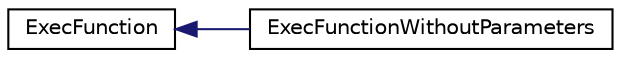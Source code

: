 digraph "Graphical Class Hierarchy"
{
 // LATEX_PDF_SIZE
  edge [fontname="Helvetica",fontsize="10",labelfontname="Helvetica",labelfontsize="10"];
  node [fontname="Helvetica",fontsize="10",shape=record];
  rankdir="LR";
  Node0 [label="ExecFunction",height=0.2,width=0.4,color="black", fillcolor="white", style="filled",URL="$classExecFunction.html",tooltip=" "];
  Node0 -> Node1 [dir="back",color="midnightblue",fontsize="10",style="solid",fontname="Helvetica"];
  Node1 [label="ExecFunctionWithoutParameters",height=0.2,width=0.4,color="black", fillcolor="white", style="filled",URL="$classExecFunctionWithoutParameters.html",tooltip=" "];
}
